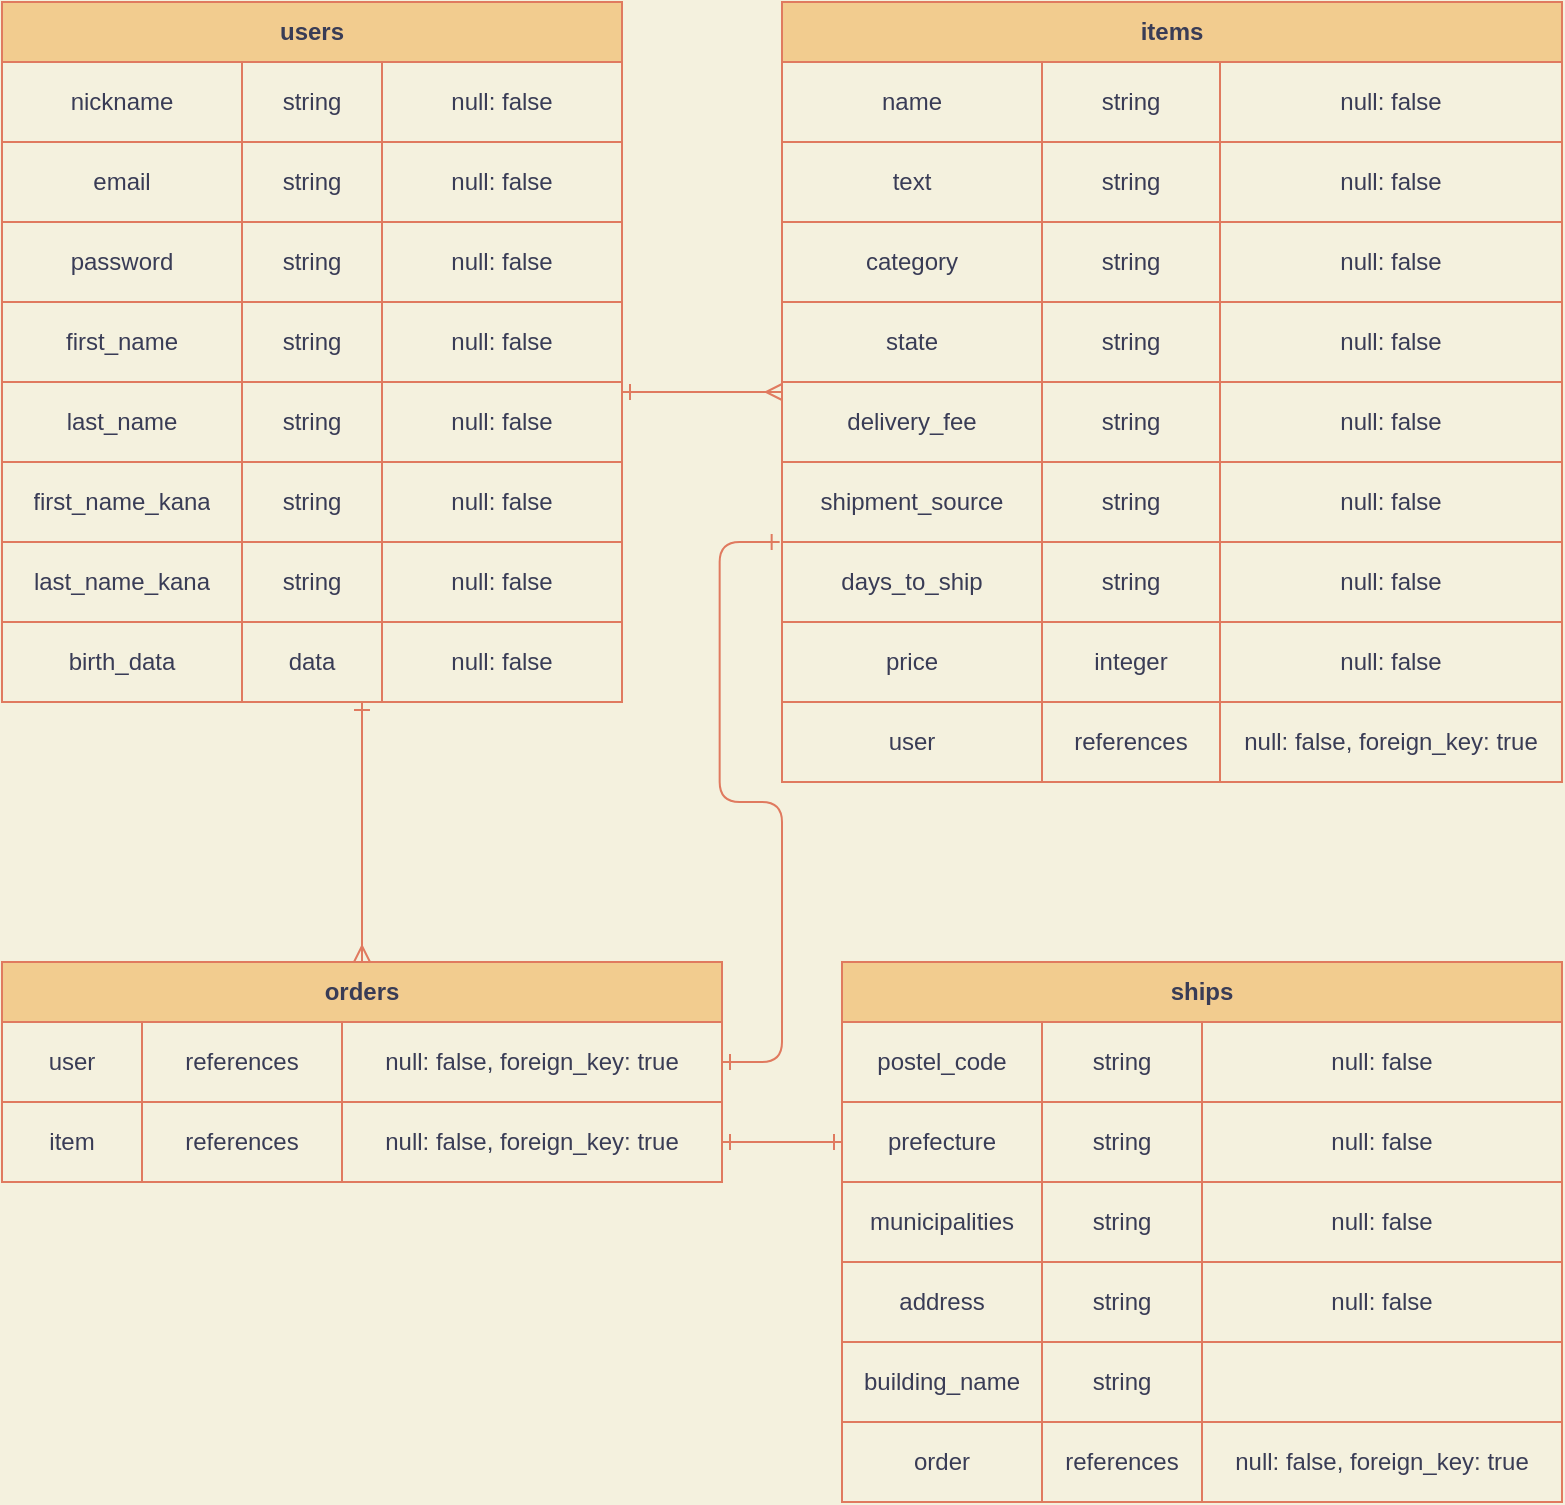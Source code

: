 <mxfile version="13.10.0" type="embed">
    <diagram id="HXXg-mpAm4z_dS3OdFhY" name="ページ1">
        <mxGraphModel dx="759" dy="635" grid="1" gridSize="10" guides="1" tooltips="1" connect="1" arrows="1" fold="1" page="1" pageScale="1" pageWidth="827" pageHeight="1169" background="#F4F1DE" math="0" shadow="0">
            <root>
                <mxCell id="0"/>
                <mxCell id="1" parent="0"/>
                <mxCell id="120" value="" style="edgeStyle=orthogonalEdgeStyle;rounded=0;orthogonalLoop=1;jettySize=auto;html=1;endArrow=ERmany;endFill=0;startArrow=ERone;startFill=0;strokeColor=#E07A5F;fontColor=#393C56;labelBackgroundColor=none;" edge="1" parent="1" source="26" target="87">
                    <mxGeometry relative="1" as="geometry">
                        <Array as="points">
                            <mxPoint x="370" y="235"/>
                            <mxPoint x="370" y="235"/>
                        </Array>
                    </mxGeometry>
                </mxCell>
                <mxCell id="158" value="" style="edgeStyle=orthogonalEdgeStyle;rounded=0;orthogonalLoop=1;jettySize=auto;html=1;endArrow=ERmany;endFill=0;startArrow=ERone;startFill=0;strokeColor=#E07A5F;fontColor=#393C56;labelBackgroundColor=none;" edge="1" parent="1" source="26" target="125">
                    <mxGeometry relative="1" as="geometry">
                        <Array as="points">
                            <mxPoint x="200" y="460"/>
                            <mxPoint x="200" y="460"/>
                        </Array>
                    </mxGeometry>
                </mxCell>
                <mxCell id="26" value="users" style="shape=table;html=1;whiteSpace=wrap;startSize=30;container=1;collapsible=0;childLayout=tableLayout;fontStyle=1;align=center;strokeColor=#E07A5F;fontColor=#393C56;fillColor=#F2CC8F;labelBackgroundColor=none;" vertex="1" parent="1">
                    <mxGeometry x="20" y="40" width="310" height="350" as="geometry"/>
                </mxCell>
                <mxCell id="71" style="shape=partialRectangle;html=1;whiteSpace=wrap;collapsible=0;dropTarget=0;pointerEvents=0;fillColor=none;top=0;left=0;bottom=0;right=0;points=[[0,0.5],[1,0.5]];portConstraint=eastwest;fontColor=#393C56;strokeColor=#E07A5F;labelBackgroundColor=none;" vertex="1" parent="26">
                    <mxGeometry y="30" width="310" height="40" as="geometry"/>
                </mxCell>
                <mxCell id="72" value="nickname" style="shape=partialRectangle;html=1;whiteSpace=wrap;connectable=0;fillColor=none;top=0;left=0;bottom=0;right=0;overflow=hidden;fontColor=#393C56;strokeColor=#E07A5F;labelBackgroundColor=none;" vertex="1" parent="71">
                    <mxGeometry width="120" height="40" as="geometry"/>
                </mxCell>
                <mxCell id="73" value="string" style="shape=partialRectangle;html=1;whiteSpace=wrap;connectable=0;fillColor=none;top=0;left=0;bottom=0;right=0;overflow=hidden;fontColor=#393C56;strokeColor=#E07A5F;labelBackgroundColor=none;" vertex="1" parent="71">
                    <mxGeometry x="120" width="70" height="40" as="geometry"/>
                </mxCell>
                <mxCell id="74" value="null: false" style="shape=partialRectangle;html=1;whiteSpace=wrap;connectable=0;fillColor=none;top=0;left=0;bottom=0;right=0;overflow=hidden;fontColor=#393C56;strokeColor=#E07A5F;labelBackgroundColor=none;" vertex="1" parent="71">
                    <mxGeometry x="190" width="120" height="40" as="geometry"/>
                </mxCell>
                <mxCell id="27" value="" style="shape=partialRectangle;html=1;whiteSpace=wrap;collapsible=0;dropTarget=0;pointerEvents=0;fillColor=none;top=0;left=0;bottom=0;right=0;points=[[0,0.5],[1,0.5]];portConstraint=eastwest;fontColor=#393C56;strokeColor=#E07A5F;labelBackgroundColor=none;" vertex="1" parent="26">
                    <mxGeometry y="70" width="310" height="40" as="geometry"/>
                </mxCell>
                <mxCell id="28" value="email" style="shape=partialRectangle;html=1;whiteSpace=wrap;connectable=0;fillColor=none;top=0;left=0;bottom=0;right=0;overflow=hidden;fontColor=#393C56;strokeColor=#E07A5F;labelBackgroundColor=none;" vertex="1" parent="27">
                    <mxGeometry width="120" height="40" as="geometry"/>
                </mxCell>
                <mxCell id="29" value="string" style="shape=partialRectangle;html=1;whiteSpace=wrap;connectable=0;fillColor=none;top=0;left=0;bottom=0;right=0;overflow=hidden;fontColor=#393C56;strokeColor=#E07A5F;labelBackgroundColor=none;" vertex="1" parent="27">
                    <mxGeometry x="120" width="70" height="40" as="geometry"/>
                </mxCell>
                <mxCell id="30" value="null: false" style="shape=partialRectangle;html=1;whiteSpace=wrap;connectable=0;fillColor=none;top=0;left=0;bottom=0;right=0;overflow=hidden;fontColor=#393C56;strokeColor=#E07A5F;labelBackgroundColor=none;" vertex="1" parent="27">
                    <mxGeometry x="190" width="120" height="40" as="geometry"/>
                </mxCell>
                <mxCell id="31" value="" style="shape=partialRectangle;html=1;whiteSpace=wrap;collapsible=0;dropTarget=0;pointerEvents=0;fillColor=none;top=0;left=0;bottom=0;right=0;points=[[0,0.5],[1,0.5]];portConstraint=eastwest;fontColor=#393C56;strokeColor=#E07A5F;labelBackgroundColor=none;" vertex="1" parent="26">
                    <mxGeometry y="110" width="310" height="40" as="geometry"/>
                </mxCell>
                <mxCell id="32" value="password" style="shape=partialRectangle;html=1;whiteSpace=wrap;connectable=0;fillColor=none;top=0;left=0;bottom=0;right=0;overflow=hidden;fontColor=#393C56;strokeColor=#E07A5F;labelBackgroundColor=none;" vertex="1" parent="31">
                    <mxGeometry width="120" height="40" as="geometry"/>
                </mxCell>
                <mxCell id="33" value="string" style="shape=partialRectangle;html=1;whiteSpace=wrap;connectable=0;fillColor=none;top=0;left=0;bottom=0;right=0;overflow=hidden;fontColor=#393C56;strokeColor=#E07A5F;labelBackgroundColor=none;" vertex="1" parent="31">
                    <mxGeometry x="120" width="70" height="40" as="geometry"/>
                </mxCell>
                <mxCell id="34" value="null: false" style="shape=partialRectangle;html=1;whiteSpace=wrap;connectable=0;fillColor=none;top=0;left=0;bottom=0;right=0;overflow=hidden;fontColor=#393C56;strokeColor=#E07A5F;labelBackgroundColor=none;" vertex="1" parent="31">
                    <mxGeometry x="190" width="120" height="40" as="geometry"/>
                </mxCell>
                <mxCell id="35" value="" style="shape=partialRectangle;html=1;whiteSpace=wrap;collapsible=0;dropTarget=0;pointerEvents=0;fillColor=none;top=0;left=0;bottom=0;right=0;points=[[0,0.5],[1,0.5]];portConstraint=eastwest;fontColor=#393C56;strokeColor=#E07A5F;labelBackgroundColor=none;" vertex="1" parent="26">
                    <mxGeometry y="150" width="310" height="40" as="geometry"/>
                </mxCell>
                <mxCell id="36" value="first_name" style="shape=partialRectangle;html=1;whiteSpace=wrap;connectable=0;fillColor=none;top=0;left=0;bottom=0;right=0;overflow=hidden;fontColor=#393C56;strokeColor=#E07A5F;labelBackgroundColor=none;" vertex="1" parent="35">
                    <mxGeometry width="120" height="40" as="geometry"/>
                </mxCell>
                <mxCell id="37" value="string" style="shape=partialRectangle;html=1;whiteSpace=wrap;connectable=0;fillColor=none;top=0;left=0;bottom=0;right=0;overflow=hidden;fontColor=#393C56;strokeColor=#E07A5F;labelBackgroundColor=none;" vertex="1" parent="35">
                    <mxGeometry x="120" width="70" height="40" as="geometry"/>
                </mxCell>
                <mxCell id="38" value="&lt;meta charset=&quot;utf-8&quot;&gt;&lt;span style=&quot;font-family: helvetica; font-size: 12px; font-style: normal; font-weight: 400; letter-spacing: normal; text-align: center; text-indent: 0px; text-transform: none; word-spacing: 0px; display: inline; float: none;&quot;&gt;null: false&lt;/span&gt;" style="shape=partialRectangle;html=1;whiteSpace=wrap;connectable=0;fillColor=none;top=0;left=0;bottom=0;right=0;overflow=hidden;fontColor=#393C56;strokeColor=#E07A5F;labelBackgroundColor=none;" vertex="1" parent="35">
                    <mxGeometry x="190" width="120" height="40" as="geometry"/>
                </mxCell>
                <mxCell id="67" style="shape=partialRectangle;html=1;whiteSpace=wrap;collapsible=0;dropTarget=0;pointerEvents=0;fillColor=none;top=0;left=0;bottom=0;right=0;points=[[0,0.5],[1,0.5]];portConstraint=eastwest;fontColor=#393C56;strokeColor=#E07A5F;labelBackgroundColor=none;" vertex="1" parent="26">
                    <mxGeometry y="190" width="310" height="40" as="geometry"/>
                </mxCell>
                <mxCell id="68" value="last_name" style="shape=partialRectangle;html=1;whiteSpace=wrap;connectable=0;fillColor=none;top=0;left=0;bottom=0;right=0;overflow=hidden;fontColor=#393C56;strokeColor=#E07A5F;labelBackgroundColor=none;" vertex="1" parent="67">
                    <mxGeometry width="120" height="40" as="geometry"/>
                </mxCell>
                <mxCell id="69" value="string" style="shape=partialRectangle;html=1;whiteSpace=wrap;connectable=0;fillColor=none;top=0;left=0;bottom=0;right=0;overflow=hidden;fontColor=#393C56;strokeColor=#E07A5F;labelBackgroundColor=none;" vertex="1" parent="67">
                    <mxGeometry x="120" width="70" height="40" as="geometry"/>
                </mxCell>
                <mxCell id="70" value="&lt;meta charset=&quot;utf-8&quot;&gt;&lt;span style=&quot;font-family: helvetica; font-size: 12px; font-style: normal; font-weight: 400; letter-spacing: normal; text-align: center; text-indent: 0px; text-transform: none; word-spacing: 0px; display: inline; float: none;&quot;&gt;null: false&lt;/span&gt;" style="shape=partialRectangle;html=1;whiteSpace=wrap;connectable=0;fillColor=none;top=0;left=0;bottom=0;right=0;overflow=hidden;fontColor=#393C56;strokeColor=#E07A5F;labelBackgroundColor=none;" vertex="1" parent="67">
                    <mxGeometry x="190" width="120" height="40" as="geometry"/>
                </mxCell>
                <mxCell id="75" style="shape=partialRectangle;html=1;whiteSpace=wrap;collapsible=0;dropTarget=0;pointerEvents=0;fillColor=none;top=0;left=0;bottom=0;right=0;points=[[0,0.5],[1,0.5]];portConstraint=eastwest;fontColor=#393C56;strokeColor=#E07A5F;labelBackgroundColor=none;" vertex="1" parent="26">
                    <mxGeometry y="230" width="310" height="40" as="geometry"/>
                </mxCell>
                <mxCell id="76" value="first_name_kana" style="shape=partialRectangle;html=1;whiteSpace=wrap;connectable=0;fillColor=none;top=0;left=0;bottom=0;right=0;overflow=hidden;fontColor=#393C56;strokeColor=#E07A5F;labelBackgroundColor=none;" vertex="1" parent="75">
                    <mxGeometry width="120" height="40" as="geometry"/>
                </mxCell>
                <mxCell id="77" value="string" style="shape=partialRectangle;html=1;whiteSpace=wrap;connectable=0;fillColor=none;top=0;left=0;bottom=0;right=0;overflow=hidden;fontColor=#393C56;strokeColor=#E07A5F;labelBackgroundColor=none;" vertex="1" parent="75">
                    <mxGeometry x="120" width="70" height="40" as="geometry"/>
                </mxCell>
                <mxCell id="78" value="&lt;meta charset=&quot;utf-8&quot;&gt;&lt;span style=&quot;font-family: helvetica; font-size: 12px; font-style: normal; font-weight: 400; letter-spacing: normal; text-align: center; text-indent: 0px; text-transform: none; word-spacing: 0px; display: inline; float: none;&quot;&gt;null: false&lt;/span&gt;" style="shape=partialRectangle;html=1;whiteSpace=wrap;connectable=0;fillColor=none;top=0;left=0;bottom=0;right=0;overflow=hidden;fontColor=#393C56;strokeColor=#E07A5F;labelBackgroundColor=none;" vertex="1" parent="75">
                    <mxGeometry x="190" width="120" height="40" as="geometry"/>
                </mxCell>
                <mxCell id="79" style="shape=partialRectangle;html=1;whiteSpace=wrap;collapsible=0;dropTarget=0;pointerEvents=0;fillColor=none;top=0;left=0;bottom=0;right=0;points=[[0,0.5],[1,0.5]];portConstraint=eastwest;fontColor=#393C56;strokeColor=#E07A5F;labelBackgroundColor=none;" vertex="1" parent="26">
                    <mxGeometry y="270" width="310" height="40" as="geometry"/>
                </mxCell>
                <mxCell id="80" value="last_name_kana" style="shape=partialRectangle;html=1;whiteSpace=wrap;connectable=0;fillColor=none;top=0;left=0;bottom=0;right=0;overflow=hidden;fontColor=#393C56;strokeColor=#E07A5F;labelBackgroundColor=none;" vertex="1" parent="79">
                    <mxGeometry width="120" height="40" as="geometry"/>
                </mxCell>
                <mxCell id="81" value="string" style="shape=partialRectangle;html=1;whiteSpace=wrap;connectable=0;fillColor=none;top=0;left=0;bottom=0;right=0;overflow=hidden;fontColor=#393C56;strokeColor=#E07A5F;labelBackgroundColor=none;" vertex="1" parent="79">
                    <mxGeometry x="120" width="70" height="40" as="geometry"/>
                </mxCell>
                <mxCell id="82" value="&lt;meta charset=&quot;utf-8&quot;&gt;&lt;span style=&quot;font-family: helvetica; font-size: 12px; font-style: normal; font-weight: 400; letter-spacing: normal; text-align: center; text-indent: 0px; text-transform: none; word-spacing: 0px; display: inline; float: none;&quot;&gt;null: false&lt;/span&gt;" style="shape=partialRectangle;html=1;whiteSpace=wrap;connectable=0;fillColor=none;top=0;left=0;bottom=0;right=0;overflow=hidden;fontColor=#393C56;strokeColor=#E07A5F;labelBackgroundColor=none;" vertex="1" parent="79">
                    <mxGeometry x="190" width="120" height="40" as="geometry"/>
                </mxCell>
                <mxCell id="83" style="shape=partialRectangle;html=1;whiteSpace=wrap;collapsible=0;dropTarget=0;pointerEvents=0;fillColor=none;top=0;left=0;bottom=0;right=0;points=[[0,0.5],[1,0.5]];portConstraint=eastwest;fontColor=#393C56;strokeColor=#E07A5F;labelBackgroundColor=none;" vertex="1" parent="26">
                    <mxGeometry y="310" width="310" height="40" as="geometry"/>
                </mxCell>
                <mxCell id="84" value="birth_data" style="shape=partialRectangle;html=1;whiteSpace=wrap;connectable=0;fillColor=none;top=0;left=0;bottom=0;right=0;overflow=hidden;fontColor=#393C56;strokeColor=#E07A5F;labelBackgroundColor=none;" vertex="1" parent="83">
                    <mxGeometry width="120" height="40" as="geometry"/>
                </mxCell>
                <mxCell id="85" value="data" style="shape=partialRectangle;html=1;whiteSpace=wrap;connectable=0;fillColor=none;top=0;left=0;bottom=0;right=0;overflow=hidden;fontColor=#393C56;strokeColor=#E07A5F;labelBackgroundColor=none;" vertex="1" parent="83">
                    <mxGeometry x="120" width="70" height="40" as="geometry"/>
                </mxCell>
                <mxCell id="86" value="&lt;meta charset=&quot;utf-8&quot;&gt;&lt;span style=&quot;font-family: helvetica; font-size: 12px; font-style: normal; font-weight: 400; letter-spacing: normal; text-align: center; text-indent: 0px; text-transform: none; word-spacing: 0px; display: inline; float: none;&quot;&gt;null: false&lt;/span&gt;" style="shape=partialRectangle;html=1;whiteSpace=wrap;connectable=0;fillColor=none;top=0;left=0;bottom=0;right=0;overflow=hidden;fontColor=#393C56;strokeColor=#E07A5F;labelBackgroundColor=none;" vertex="1" parent="83">
                    <mxGeometry x="190" width="120" height="40" as="geometry"/>
                </mxCell>
                <mxCell id="87" value="items" style="shape=table;html=1;whiteSpace=wrap;startSize=30;container=1;collapsible=0;childLayout=tableLayout;fontStyle=1;align=center;strokeColor=#E07A5F;fontColor=#393C56;fillColor=#F2CC8F;labelBackgroundColor=none;" vertex="1" parent="1">
                    <mxGeometry x="410" y="40" width="390" height="390" as="geometry"/>
                </mxCell>
                <mxCell id="88" style="shape=partialRectangle;html=1;whiteSpace=wrap;collapsible=0;dropTarget=0;pointerEvents=0;fillColor=none;top=0;left=0;bottom=0;right=0;points=[[0,0.5],[1,0.5]];portConstraint=eastwest;fontColor=#393C56;strokeColor=#E07A5F;labelBackgroundColor=none;" vertex="1" parent="87">
                    <mxGeometry y="30" width="390" height="40" as="geometry"/>
                </mxCell>
                <mxCell id="89" value="name" style="shape=partialRectangle;html=1;whiteSpace=wrap;connectable=0;fillColor=none;top=0;left=0;bottom=0;right=0;overflow=hidden;fontColor=#393C56;strokeColor=#E07A5F;labelBackgroundColor=none;" vertex="1" parent="88">
                    <mxGeometry width="130" height="40" as="geometry"/>
                </mxCell>
                <mxCell id="90" value="string" style="shape=partialRectangle;html=1;whiteSpace=wrap;connectable=0;fillColor=none;top=0;left=0;bottom=0;right=0;overflow=hidden;fontColor=#393C56;strokeColor=#E07A5F;labelBackgroundColor=none;" vertex="1" parent="88">
                    <mxGeometry x="130" width="89" height="40" as="geometry"/>
                </mxCell>
                <mxCell id="91" value="null: false" style="shape=partialRectangle;html=1;whiteSpace=wrap;connectable=0;fillColor=none;top=0;left=0;bottom=0;right=0;overflow=hidden;fontColor=#393C56;strokeColor=#E07A5F;labelBackgroundColor=none;" vertex="1" parent="88">
                    <mxGeometry x="219" width="171" height="40" as="geometry"/>
                </mxCell>
                <mxCell id="92" value="" style="shape=partialRectangle;html=1;whiteSpace=wrap;collapsible=0;dropTarget=0;pointerEvents=0;fillColor=none;top=0;left=0;bottom=0;right=0;points=[[0,0.5],[1,0.5]];portConstraint=eastwest;fontColor=#393C56;strokeColor=#E07A5F;labelBackgroundColor=none;" vertex="1" parent="87">
                    <mxGeometry y="70" width="390" height="40" as="geometry"/>
                </mxCell>
                <mxCell id="93" value="text" style="shape=partialRectangle;html=1;whiteSpace=wrap;connectable=0;fillColor=none;top=0;left=0;bottom=0;right=0;overflow=hidden;fontColor=#393C56;strokeColor=#E07A5F;labelBackgroundColor=none;" vertex="1" parent="92">
                    <mxGeometry width="130" height="40" as="geometry"/>
                </mxCell>
                <mxCell id="94" value="string" style="shape=partialRectangle;html=1;whiteSpace=wrap;connectable=0;fillColor=none;top=0;left=0;bottom=0;right=0;overflow=hidden;fontColor=#393C56;strokeColor=#E07A5F;labelBackgroundColor=none;" vertex="1" parent="92">
                    <mxGeometry x="130" width="89" height="40" as="geometry"/>
                </mxCell>
                <mxCell id="95" value="null: false" style="shape=partialRectangle;html=1;whiteSpace=wrap;connectable=0;fillColor=none;top=0;left=0;bottom=0;right=0;overflow=hidden;fontColor=#393C56;strokeColor=#E07A5F;labelBackgroundColor=none;" vertex="1" parent="92">
                    <mxGeometry x="219" width="171" height="40" as="geometry"/>
                </mxCell>
                <mxCell id="96" value="" style="shape=partialRectangle;html=1;whiteSpace=wrap;collapsible=0;dropTarget=0;pointerEvents=0;fillColor=none;top=0;left=0;bottom=0;right=0;points=[[0,0.5],[1,0.5]];portConstraint=eastwest;fontColor=#393C56;strokeColor=#E07A5F;labelBackgroundColor=none;" vertex="1" parent="87">
                    <mxGeometry y="110" width="390" height="40" as="geometry"/>
                </mxCell>
                <mxCell id="97" value="category" style="shape=partialRectangle;html=1;whiteSpace=wrap;connectable=0;fillColor=none;top=0;left=0;bottom=0;right=0;overflow=hidden;fontColor=#393C56;strokeColor=#E07A5F;labelBackgroundColor=none;" vertex="1" parent="96">
                    <mxGeometry width="130" height="40" as="geometry"/>
                </mxCell>
                <mxCell id="98" value="string" style="shape=partialRectangle;html=1;whiteSpace=wrap;connectable=0;fillColor=none;top=0;left=0;bottom=0;right=0;overflow=hidden;fontColor=#393C56;strokeColor=#E07A5F;labelBackgroundColor=none;" vertex="1" parent="96">
                    <mxGeometry x="130" width="89" height="40" as="geometry"/>
                </mxCell>
                <mxCell id="99" value="null: false" style="shape=partialRectangle;html=1;whiteSpace=wrap;connectable=0;fillColor=none;top=0;left=0;bottom=0;right=0;overflow=hidden;fontColor=#393C56;strokeColor=#E07A5F;labelBackgroundColor=none;" vertex="1" parent="96">
                    <mxGeometry x="219" width="171" height="40" as="geometry"/>
                </mxCell>
                <mxCell id="100" value="" style="shape=partialRectangle;html=1;whiteSpace=wrap;collapsible=0;dropTarget=0;pointerEvents=0;fillColor=none;top=0;left=0;bottom=0;right=0;points=[[0,0.5],[1,0.5]];portConstraint=eastwest;fontColor=#393C56;strokeColor=#E07A5F;labelBackgroundColor=none;" vertex="1" parent="87">
                    <mxGeometry y="150" width="390" height="40" as="geometry"/>
                </mxCell>
                <mxCell id="101" value="state" style="shape=partialRectangle;html=1;whiteSpace=wrap;connectable=0;fillColor=none;top=0;left=0;bottom=0;right=0;overflow=hidden;fontColor=#393C56;strokeColor=#E07A5F;labelBackgroundColor=none;" vertex="1" parent="100">
                    <mxGeometry width="130" height="40" as="geometry"/>
                </mxCell>
                <mxCell id="102" value="string" style="shape=partialRectangle;html=1;whiteSpace=wrap;connectable=0;fillColor=none;top=0;left=0;bottom=0;right=0;overflow=hidden;fontColor=#393C56;strokeColor=#E07A5F;labelBackgroundColor=none;" vertex="1" parent="100">
                    <mxGeometry x="130" width="89" height="40" as="geometry"/>
                </mxCell>
                <mxCell id="103" value="&lt;meta charset=&quot;utf-8&quot;&gt;&lt;span style=&quot;font-family: helvetica; font-size: 12px; font-style: normal; font-weight: 400; letter-spacing: normal; text-align: center; text-indent: 0px; text-transform: none; word-spacing: 0px; display: inline; float: none;&quot;&gt;null: false&lt;/span&gt;" style="shape=partialRectangle;html=1;whiteSpace=wrap;connectable=0;fillColor=none;top=0;left=0;bottom=0;right=0;overflow=hidden;fontColor=#393C56;strokeColor=#E07A5F;labelBackgroundColor=none;" vertex="1" parent="100">
                    <mxGeometry x="219" width="171" height="40" as="geometry"/>
                </mxCell>
                <mxCell id="104" style="shape=partialRectangle;html=1;whiteSpace=wrap;collapsible=0;dropTarget=0;pointerEvents=0;fillColor=none;top=0;left=0;bottom=0;right=0;points=[[0,0.5],[1,0.5]];portConstraint=eastwest;fontColor=#393C56;strokeColor=#E07A5F;labelBackgroundColor=none;" vertex="1" parent="87">
                    <mxGeometry y="190" width="390" height="40" as="geometry"/>
                </mxCell>
                <mxCell id="105" value="delivery_fee" style="shape=partialRectangle;html=1;whiteSpace=wrap;connectable=0;fillColor=none;top=0;left=0;bottom=0;right=0;overflow=hidden;fontColor=#393C56;strokeColor=#E07A5F;labelBackgroundColor=none;" vertex="1" parent="104">
                    <mxGeometry width="130" height="40" as="geometry"/>
                </mxCell>
                <mxCell id="106" value="string" style="shape=partialRectangle;html=1;whiteSpace=wrap;connectable=0;fillColor=none;top=0;left=0;bottom=0;right=0;overflow=hidden;fontColor=#393C56;strokeColor=#E07A5F;labelBackgroundColor=none;" vertex="1" parent="104">
                    <mxGeometry x="130" width="89" height="40" as="geometry"/>
                </mxCell>
                <mxCell id="107" value="&lt;meta charset=&quot;utf-8&quot;&gt;&lt;span style=&quot;font-family: helvetica; font-size: 12px; font-style: normal; font-weight: 400; letter-spacing: normal; text-align: center; text-indent: 0px; text-transform: none; word-spacing: 0px; display: inline; float: none;&quot;&gt;null: false&lt;/span&gt;" style="shape=partialRectangle;html=1;whiteSpace=wrap;connectable=0;fillColor=none;top=0;left=0;bottom=0;right=0;overflow=hidden;fontColor=#393C56;strokeColor=#E07A5F;labelBackgroundColor=none;" vertex="1" parent="104">
                    <mxGeometry x="219" width="171" height="40" as="geometry"/>
                </mxCell>
                <mxCell id="108" style="shape=partialRectangle;html=1;whiteSpace=wrap;collapsible=0;dropTarget=0;pointerEvents=0;fillColor=none;top=0;left=0;bottom=0;right=0;points=[[0,0.5],[1,0.5]];portConstraint=eastwest;fontColor=#393C56;strokeColor=#E07A5F;labelBackgroundColor=none;" vertex="1" parent="87">
                    <mxGeometry y="230" width="390" height="40" as="geometry"/>
                </mxCell>
                <mxCell id="109" value="shipment_source" style="shape=partialRectangle;html=1;whiteSpace=wrap;connectable=0;fillColor=none;top=0;left=0;bottom=0;right=0;overflow=hidden;fontColor=#393C56;strokeColor=#E07A5F;labelBackgroundColor=none;" vertex="1" parent="108">
                    <mxGeometry width="130" height="40" as="geometry"/>
                </mxCell>
                <mxCell id="110" value="string" style="shape=partialRectangle;html=1;whiteSpace=wrap;connectable=0;fillColor=none;top=0;left=0;bottom=0;right=0;overflow=hidden;fontColor=#393C56;strokeColor=#E07A5F;labelBackgroundColor=none;" vertex="1" parent="108">
                    <mxGeometry x="130" width="89" height="40" as="geometry"/>
                </mxCell>
                <mxCell id="111" value="&lt;meta charset=&quot;utf-8&quot;&gt;&lt;span style=&quot;font-family: helvetica; font-size: 12px; font-style: normal; font-weight: 400; letter-spacing: normal; text-align: center; text-indent: 0px; text-transform: none; word-spacing: 0px; display: inline; float: none;&quot;&gt;null: false&lt;/span&gt;" style="shape=partialRectangle;html=1;whiteSpace=wrap;connectable=0;fillColor=none;top=0;left=0;bottom=0;right=0;overflow=hidden;fontColor=#393C56;strokeColor=#E07A5F;labelBackgroundColor=none;" vertex="1" parent="108">
                    <mxGeometry x="219" width="171" height="40" as="geometry"/>
                </mxCell>
                <mxCell id="112" style="shape=partialRectangle;html=1;whiteSpace=wrap;collapsible=0;dropTarget=0;pointerEvents=0;fillColor=none;top=0;left=0;bottom=0;right=0;points=[[0,0.5],[1,0.5]];portConstraint=eastwest;fontColor=#393C56;strokeColor=#E07A5F;labelBackgroundColor=none;" vertex="1" parent="87">
                    <mxGeometry y="270" width="390" height="40" as="geometry"/>
                </mxCell>
                <mxCell id="113" value="days_to_ship" style="shape=partialRectangle;html=1;whiteSpace=wrap;connectable=0;fillColor=none;top=0;left=0;bottom=0;right=0;overflow=hidden;fontColor=#393C56;strokeColor=#E07A5F;labelBackgroundColor=none;" vertex="1" parent="112">
                    <mxGeometry width="130" height="40" as="geometry"/>
                </mxCell>
                <mxCell id="114" value="string" style="shape=partialRectangle;html=1;whiteSpace=wrap;connectable=0;fillColor=none;top=0;left=0;bottom=0;right=0;overflow=hidden;fontColor=#393C56;strokeColor=#E07A5F;labelBackgroundColor=none;" vertex="1" parent="112">
                    <mxGeometry x="130" width="89" height="40" as="geometry"/>
                </mxCell>
                <mxCell id="115" value="&lt;meta charset=&quot;utf-8&quot;&gt;&lt;span style=&quot;font-family: helvetica; font-size: 12px; font-style: normal; font-weight: 400; letter-spacing: normal; text-align: center; text-indent: 0px; text-transform: none; word-spacing: 0px; display: inline; float: none;&quot;&gt;null: false&lt;/span&gt;" style="shape=partialRectangle;html=1;whiteSpace=wrap;connectable=0;fillColor=none;top=0;left=0;bottom=0;right=0;overflow=hidden;fontColor=#393C56;strokeColor=#E07A5F;labelBackgroundColor=none;" vertex="1" parent="112">
                    <mxGeometry x="219" width="171" height="40" as="geometry"/>
                </mxCell>
                <mxCell id="116" style="shape=partialRectangle;html=1;whiteSpace=wrap;collapsible=0;dropTarget=0;pointerEvents=0;fillColor=none;top=0;left=0;bottom=0;right=0;points=[[0,0.5],[1,0.5]];portConstraint=eastwest;fontColor=#393C56;strokeColor=#E07A5F;labelBackgroundColor=none;" vertex="1" parent="87">
                    <mxGeometry y="310" width="390" height="40" as="geometry"/>
                </mxCell>
                <mxCell id="117" value="price" style="shape=partialRectangle;html=1;whiteSpace=wrap;connectable=0;fillColor=none;top=0;left=0;bottom=0;right=0;overflow=hidden;fontColor=#393C56;strokeColor=#E07A5F;labelBackgroundColor=none;" vertex="1" parent="116">
                    <mxGeometry width="130" height="40" as="geometry"/>
                </mxCell>
                <mxCell id="118" value="integer" style="shape=partialRectangle;html=1;whiteSpace=wrap;connectable=0;fillColor=none;top=0;left=0;bottom=0;right=0;overflow=hidden;fontColor=#393C56;strokeColor=#E07A5F;labelBackgroundColor=none;" vertex="1" parent="116">
                    <mxGeometry x="130" width="89" height="40" as="geometry"/>
                </mxCell>
                <mxCell id="119" value="&lt;meta charset=&quot;utf-8&quot;&gt;&lt;span style=&quot;font-family: helvetica; font-size: 12px; font-style: normal; font-weight: 400; letter-spacing: normal; text-align: center; text-indent: 0px; text-transform: none; word-spacing: 0px; display: inline; float: none;&quot;&gt;null: false&lt;/span&gt;" style="shape=partialRectangle;html=1;whiteSpace=wrap;connectable=0;fillColor=none;top=0;left=0;bottom=0;right=0;overflow=hidden;fontColor=#393C56;strokeColor=#E07A5F;labelBackgroundColor=none;" vertex="1" parent="116">
                    <mxGeometry x="219" width="171" height="40" as="geometry"/>
                </mxCell>
                <mxCell id="121" style="shape=partialRectangle;html=1;whiteSpace=wrap;collapsible=0;dropTarget=0;pointerEvents=0;fillColor=none;top=0;left=0;bottom=0;right=0;points=[[0,0.5],[1,0.5]];portConstraint=eastwest;fontColor=#393C56;strokeColor=#E07A5F;labelBackgroundColor=none;" vertex="1" parent="87">
                    <mxGeometry y="350" width="390" height="40" as="geometry"/>
                </mxCell>
                <mxCell id="122" value="user" style="shape=partialRectangle;html=1;whiteSpace=wrap;connectable=0;fillColor=none;top=0;left=0;bottom=0;right=0;overflow=hidden;fontColor=#393C56;strokeColor=#E07A5F;labelBackgroundColor=none;" vertex="1" parent="121">
                    <mxGeometry width="130" height="40" as="geometry"/>
                </mxCell>
                <mxCell id="123" value="references" style="shape=partialRectangle;html=1;whiteSpace=wrap;connectable=0;fillColor=none;top=0;left=0;bottom=0;right=0;overflow=hidden;fontColor=#393C56;strokeColor=#E07A5F;labelBackgroundColor=none;" vertex="1" parent="121">
                    <mxGeometry x="130" width="89" height="40" as="geometry"/>
                </mxCell>
                <mxCell id="124" value="null: false, foreign_key: true" style="shape=partialRectangle;html=1;whiteSpace=wrap;connectable=0;fillColor=none;top=0;left=0;bottom=0;right=0;overflow=hidden;fontColor=#393C56;strokeColor=#E07A5F;labelBackgroundColor=none;" vertex="1" parent="121">
                    <mxGeometry x="219" width="171" height="40" as="geometry"/>
                </mxCell>
                <mxCell id="209" value="" style="edgeStyle=orthogonalEdgeStyle;rounded=0;orthogonalLoop=1;jettySize=auto;html=1;entryX=0;entryY=0.5;entryDx=0;entryDy=0;exitX=1;exitY=0.5;exitDx=0;exitDy=0;endArrow=ERone;endFill=0;startArrow=ERone;startFill=0;strokeColor=#E07A5F;fontColor=#393C56;labelBackgroundColor=none;" edge="1" parent="1" source="134" target="205">
                    <mxGeometry relative="1" as="geometry">
                        <Array as="points">
                            <mxPoint x="420" y="650"/>
                            <mxPoint x="420" y="650"/>
                        </Array>
                    </mxGeometry>
                </mxCell>
                <mxCell id="125" value="orders" style="shape=table;html=1;whiteSpace=wrap;startSize=30;container=1;collapsible=0;childLayout=tableLayout;fontStyle=1;align=center;strokeColor=#E07A5F;fontColor=#393C56;fillColor=#F2CC8F;labelBackgroundColor=none;" vertex="1" parent="1">
                    <mxGeometry x="20" y="520" width="360" height="110" as="geometry"/>
                </mxCell>
                <mxCell id="126" style="shape=partialRectangle;html=1;whiteSpace=wrap;collapsible=0;dropTarget=0;pointerEvents=0;fillColor=none;top=0;left=0;bottom=0;right=0;points=[[0,0.5],[1,0.5]];portConstraint=eastwest;fontColor=#393C56;strokeColor=#E07A5F;labelBackgroundColor=none;" vertex="1" parent="125">
                    <mxGeometry y="30" width="360" height="40" as="geometry"/>
                </mxCell>
                <mxCell id="127" value="user" style="shape=partialRectangle;html=1;whiteSpace=wrap;connectable=0;fillColor=none;top=0;left=0;bottom=0;right=0;overflow=hidden;fontColor=#393C56;strokeColor=#E07A5F;labelBackgroundColor=none;" vertex="1" parent="126">
                    <mxGeometry width="70" height="40" as="geometry"/>
                </mxCell>
                <mxCell id="128" value="references" style="shape=partialRectangle;html=1;whiteSpace=wrap;connectable=0;fillColor=none;top=0;left=0;bottom=0;right=0;overflow=hidden;fontColor=#393C56;strokeColor=#E07A5F;labelBackgroundColor=none;" vertex="1" parent="126">
                    <mxGeometry x="70" width="100" height="40" as="geometry"/>
                </mxCell>
                <mxCell id="129" value="null: false, foreign_key: true" style="shape=partialRectangle;html=1;whiteSpace=wrap;connectable=0;fillColor=none;top=0;left=0;bottom=0;right=0;overflow=hidden;fontColor=#393C56;strokeColor=#E07A5F;labelBackgroundColor=none;" vertex="1" parent="126">
                    <mxGeometry x="170" width="190" height="40" as="geometry"/>
                </mxCell>
                <mxCell id="130" value="" style="shape=partialRectangle;html=1;whiteSpace=wrap;collapsible=0;dropTarget=0;pointerEvents=0;fillColor=none;top=0;left=0;bottom=0;right=0;points=[[0,0.5],[1,0.5]];portConstraint=eastwest;fontColor=#393C56;strokeColor=#E07A5F;labelBackgroundColor=none;" vertex="1" parent="125">
                    <mxGeometry y="70" width="360" height="40" as="geometry"/>
                </mxCell>
                <mxCell id="131" value="item" style="shape=partialRectangle;html=1;whiteSpace=wrap;connectable=0;fillColor=none;top=0;left=0;bottom=0;right=0;overflow=hidden;fontColor=#393C56;strokeColor=#E07A5F;labelBackgroundColor=none;" vertex="1" parent="130">
                    <mxGeometry width="70" height="40" as="geometry"/>
                </mxCell>
                <mxCell id="132" value="references" style="shape=partialRectangle;html=1;whiteSpace=wrap;connectable=0;fillColor=none;top=0;left=0;bottom=0;right=0;overflow=hidden;fontColor=#393C56;strokeColor=#E07A5F;labelBackgroundColor=none;" vertex="1" parent="130">
                    <mxGeometry x="70" width="100" height="40" as="geometry"/>
                </mxCell>
                <mxCell id="133" value="&lt;meta charset=&quot;utf-8&quot;&gt;&lt;span style=&quot;font-family: helvetica; font-size: 12px; font-style: normal; font-weight: 400; letter-spacing: normal; text-align: center; text-indent: 0px; text-transform: none; word-spacing: 0px; display: inline; float: none;&quot;&gt;null: false, foreign_key: true&lt;/span&gt;" style="shape=partialRectangle;html=1;whiteSpace=wrap;connectable=0;fillColor=none;top=0;left=0;bottom=0;right=0;overflow=hidden;fontColor=#393C56;strokeColor=#E07A5F;labelBackgroundColor=none;" vertex="1" parent="130">
                    <mxGeometry x="170" width="190" height="40" as="geometry"/>
                </mxCell>
                <mxCell id="196" value="ships" style="shape=table;html=1;whiteSpace=wrap;startSize=30;container=1;collapsible=0;childLayout=tableLayout;fontStyle=1;align=center;strokeColor=#E07A5F;fontColor=#393C56;fillColor=#F2CC8F;labelBackgroundColor=none;" vertex="1" parent="1">
                    <mxGeometry x="440" y="520" width="360" height="270" as="geometry"/>
                </mxCell>
                <mxCell id="197" style="shape=partialRectangle;html=1;whiteSpace=wrap;collapsible=0;dropTarget=0;pointerEvents=0;fillColor=none;top=0;left=0;bottom=0;right=0;points=[[0,0.5],[1,0.5]];portConstraint=eastwest;fontColor=#393C56;strokeColor=#E07A5F;labelBackgroundColor=none;" vertex="1" parent="196">
                    <mxGeometry y="30" width="360" height="40" as="geometry"/>
                </mxCell>
                <mxCell id="198" value="postel_code" style="shape=partialRectangle;html=1;whiteSpace=wrap;connectable=0;fillColor=none;top=0;left=0;bottom=0;right=0;overflow=hidden;fontColor=#393C56;strokeColor=#E07A5F;labelBackgroundColor=none;" vertex="1" parent="197">
                    <mxGeometry width="100" height="40" as="geometry"/>
                </mxCell>
                <mxCell id="199" value="string" style="shape=partialRectangle;html=1;whiteSpace=wrap;connectable=0;fillColor=none;top=0;left=0;bottom=0;right=0;overflow=hidden;fontColor=#393C56;strokeColor=#E07A5F;labelBackgroundColor=none;" vertex="1" parent="197">
                    <mxGeometry x="100" width="80" height="40" as="geometry"/>
                </mxCell>
                <mxCell id="200" value="null: false" style="shape=partialRectangle;html=1;whiteSpace=wrap;connectable=0;fillColor=none;top=0;left=0;bottom=0;right=0;overflow=hidden;fontColor=#393C56;strokeColor=#E07A5F;labelBackgroundColor=none;" vertex="1" parent="197">
                    <mxGeometry x="180" width="180" height="40" as="geometry"/>
                </mxCell>
                <mxCell id="201" value="" style="shape=partialRectangle;html=1;whiteSpace=wrap;collapsible=0;dropTarget=0;pointerEvents=0;fillColor=none;top=0;left=0;bottom=0;right=0;points=[[0,0.5],[1,0.5]];portConstraint=eastwest;fontColor=#393C56;strokeColor=#E07A5F;labelBackgroundColor=none;" vertex="1" parent="196">
                    <mxGeometry y="70" width="360" height="40" as="geometry"/>
                </mxCell>
                <mxCell id="202" value="prefecture" style="shape=partialRectangle;html=1;whiteSpace=wrap;connectable=0;fillColor=none;top=0;left=0;bottom=0;right=0;overflow=hidden;fontColor=#393C56;strokeColor=#E07A5F;labelBackgroundColor=none;" vertex="1" parent="201">
                    <mxGeometry width="100" height="40" as="geometry"/>
                </mxCell>
                <mxCell id="203" value="string" style="shape=partialRectangle;html=1;whiteSpace=wrap;connectable=0;fillColor=none;top=0;left=0;bottom=0;right=0;overflow=hidden;fontColor=#393C56;strokeColor=#E07A5F;labelBackgroundColor=none;" vertex="1" parent="201">
                    <mxGeometry x="100" width="80" height="40" as="geometry"/>
                </mxCell>
                <mxCell id="204" value="&lt;meta charset=&quot;utf-8&quot;&gt;&lt;span style=&quot;font-family: helvetica; font-size: 12px; font-style: normal; font-weight: 400; letter-spacing: normal; text-align: center; text-indent: 0px; text-transform: none; word-spacing: 0px; display: inline; float: none;&quot;&gt;null: false&lt;/span&gt;" style="shape=partialRectangle;html=1;whiteSpace=wrap;connectable=0;fillColor=none;top=0;left=0;bottom=0;right=0;overflow=hidden;fontColor=#393C56;strokeColor=#E07A5F;labelBackgroundColor=none;" vertex="1" parent="201">
                    <mxGeometry x="180" width="180" height="40" as="geometry"/>
                </mxCell>
                <mxCell id="205" value="" style="shape=partialRectangle;html=1;whiteSpace=wrap;collapsible=0;dropTarget=0;pointerEvents=0;fillColor=none;top=0;left=0;bottom=0;right=0;points=[[0,0.5],[1,0.5]];portConstraint=eastwest;fontColor=#393C56;strokeColor=#E07A5F;labelBackgroundColor=none;" vertex="1" parent="196">
                    <mxGeometry y="110" width="360" height="40" as="geometry"/>
                </mxCell>
                <mxCell id="206" value="municipalities" style="shape=partialRectangle;html=1;whiteSpace=wrap;connectable=0;fillColor=none;top=0;left=0;bottom=0;right=0;overflow=hidden;fontColor=#393C56;strokeColor=#E07A5F;labelBackgroundColor=none;" vertex="1" parent="205">
                    <mxGeometry width="100" height="40" as="geometry"/>
                </mxCell>
                <mxCell id="207" value="string" style="shape=partialRectangle;html=1;whiteSpace=wrap;connectable=0;fillColor=none;top=0;left=0;bottom=0;right=0;overflow=hidden;fontColor=#393C56;strokeColor=#E07A5F;labelBackgroundColor=none;" vertex="1" parent="205">
                    <mxGeometry x="100" width="80" height="40" as="geometry"/>
                </mxCell>
                <mxCell id="208" value="&lt;meta charset=&quot;utf-8&quot;&gt;&lt;span style=&quot;font-family: helvetica; font-size: 12px; font-style: normal; font-weight: 400; letter-spacing: normal; text-align: center; text-indent: 0px; text-transform: none; word-spacing: 0px; display: inline; float: none;&quot;&gt;null: false&lt;/span&gt;" style="shape=partialRectangle;html=1;whiteSpace=wrap;connectable=0;fillColor=none;top=0;left=0;bottom=0;right=0;overflow=hidden;fontColor=#393C56;strokeColor=#E07A5F;labelBackgroundColor=none;" vertex="1" parent="205">
                    <mxGeometry x="180" width="180" height="40" as="geometry"/>
                </mxCell>
                <mxCell id="210" style="shape=partialRectangle;html=1;whiteSpace=wrap;collapsible=0;dropTarget=0;pointerEvents=0;fillColor=none;top=0;left=0;bottom=0;right=0;points=[[0,0.5],[1,0.5]];portConstraint=eastwest;fontColor=#393C56;strokeColor=#E07A5F;labelBackgroundColor=none;" vertex="1" parent="196">
                    <mxGeometry y="150" width="360" height="40" as="geometry"/>
                </mxCell>
                <mxCell id="211" value="address" style="shape=partialRectangle;html=1;whiteSpace=wrap;connectable=0;fillColor=none;top=0;left=0;bottom=0;right=0;overflow=hidden;fontColor=#393C56;strokeColor=#E07A5F;labelBackgroundColor=none;" vertex="1" parent="210">
                    <mxGeometry width="100" height="40" as="geometry"/>
                </mxCell>
                <mxCell id="212" value="string" style="shape=partialRectangle;html=1;whiteSpace=wrap;connectable=0;fillColor=none;top=0;left=0;bottom=0;right=0;overflow=hidden;fontColor=#393C56;strokeColor=#E07A5F;labelBackgroundColor=none;" vertex="1" parent="210">
                    <mxGeometry x="100" width="80" height="40" as="geometry"/>
                </mxCell>
                <mxCell id="213" value="&lt;meta charset=&quot;utf-8&quot;&gt;&lt;span style=&quot;font-family: helvetica; font-size: 12px; font-style: normal; font-weight: 400; letter-spacing: normal; text-align: center; text-indent: 0px; text-transform: none; word-spacing: 0px; display: inline; float: none;&quot;&gt;null: false&lt;/span&gt;" style="shape=partialRectangle;html=1;whiteSpace=wrap;connectable=0;fillColor=none;top=0;left=0;bottom=0;right=0;overflow=hidden;fontColor=#393C56;strokeColor=#E07A5F;labelBackgroundColor=none;" vertex="1" parent="210">
                    <mxGeometry x="180" width="180" height="40" as="geometry"/>
                </mxCell>
                <mxCell id="214" style="shape=partialRectangle;html=1;whiteSpace=wrap;collapsible=0;dropTarget=0;pointerEvents=0;fillColor=none;top=0;left=0;bottom=0;right=0;points=[[0,0.5],[1,0.5]];portConstraint=eastwest;fontColor=#393C56;strokeColor=#E07A5F;labelBackgroundColor=none;" vertex="1" parent="196">
                    <mxGeometry y="190" width="360" height="40" as="geometry"/>
                </mxCell>
                <mxCell id="215" value="building_name" style="shape=partialRectangle;html=1;whiteSpace=wrap;connectable=0;fillColor=none;top=0;left=0;bottom=0;right=0;overflow=hidden;fontColor=#393C56;strokeColor=#E07A5F;labelBackgroundColor=none;" vertex="1" parent="214">
                    <mxGeometry width="100" height="40" as="geometry"/>
                </mxCell>
                <mxCell id="216" value="string" style="shape=partialRectangle;html=1;whiteSpace=wrap;connectable=0;fillColor=none;top=0;left=0;bottom=0;right=0;overflow=hidden;fontColor=#393C56;strokeColor=#E07A5F;labelBackgroundColor=none;" vertex="1" parent="214">
                    <mxGeometry x="100" width="80" height="40" as="geometry"/>
                </mxCell>
                <mxCell id="217" value="" style="shape=partialRectangle;html=1;whiteSpace=wrap;connectable=0;fillColor=none;top=0;left=0;bottom=0;right=0;overflow=hidden;fontColor=#393C56;strokeColor=#E07A5F;labelBackgroundColor=none;" vertex="1" parent="214">
                    <mxGeometry x="180" width="180" height="40" as="geometry"/>
                </mxCell>
                <mxCell id="218" style="shape=partialRectangle;html=1;whiteSpace=wrap;collapsible=0;dropTarget=0;pointerEvents=0;fillColor=none;top=0;left=0;bottom=0;right=0;points=[[0,0.5],[1,0.5]];portConstraint=eastwest;fontColor=#393C56;strokeColor=#E07A5F;labelBackgroundColor=none;" vertex="1" parent="196">
                    <mxGeometry y="230" width="360" height="40" as="geometry"/>
                </mxCell>
                <mxCell id="219" value="order" style="shape=partialRectangle;html=1;whiteSpace=wrap;connectable=0;fillColor=none;top=0;left=0;bottom=0;right=0;overflow=hidden;fontColor=#393C56;strokeColor=#E07A5F;labelBackgroundColor=none;" vertex="1" parent="218">
                    <mxGeometry width="100" height="40" as="geometry"/>
                </mxCell>
                <mxCell id="220" value="references" style="shape=partialRectangle;html=1;whiteSpace=wrap;connectable=0;fillColor=none;top=0;left=0;bottom=0;right=0;overflow=hidden;fontColor=#393C56;strokeColor=#E07A5F;labelBackgroundColor=none;" vertex="1" parent="218">
                    <mxGeometry x="100" width="80" height="40" as="geometry"/>
                </mxCell>
                <mxCell id="221" value="&lt;span&gt;null: false, foreign_key: true&lt;/span&gt;" style="shape=partialRectangle;html=1;whiteSpace=wrap;connectable=0;fillColor=none;top=0;left=0;bottom=0;right=0;overflow=hidden;fontColor=#393C56;strokeColor=#E07A5F;labelBackgroundColor=none;" vertex="1" parent="218">
                    <mxGeometry x="180" width="180" height="40" as="geometry"/>
                </mxCell>
                <mxCell id="224" value="" style="edgeStyle=entityRelationEdgeStyle;fontSize=12;html=1;endArrow=ERone;endFill=1;entryX=-0.003;entryY=0;entryDx=0;entryDy=0;entryPerimeter=0;startArrow=ERone;startFill=0;strokeColor=#E07A5F;fontColor=#393C56;labelBackgroundColor=none;" edge="1" parent="1" target="112">
                    <mxGeometry width="100" height="100" relative="1" as="geometry">
                        <mxPoint x="380" y="570" as="sourcePoint"/>
                        <mxPoint x="400" y="310" as="targetPoint"/>
                    </mxGeometry>
                </mxCell>
                <mxCell id="264" value="" style="edgeStyle=entityRelationEdgeStyle;fontSize=12;html=1;endArrow=ERone;endFill=1;labelBackgroundColor=none;strokeColor=#E07A5F;fillColor=#F2CC8F;entryX=0;entryY=0.5;entryDx=0;entryDy=0;startArrow=ERone;startFill=0;" edge="1" parent="1" target="201">
                    <mxGeometry width="100" height="100" relative="1" as="geometry">
                        <mxPoint x="380" y="610" as="sourcePoint"/>
                        <mxPoint x="480" y="510" as="targetPoint"/>
                    </mxGeometry>
                </mxCell>
            </root>
        </mxGraphModel>
    </diagram>
</mxfile>